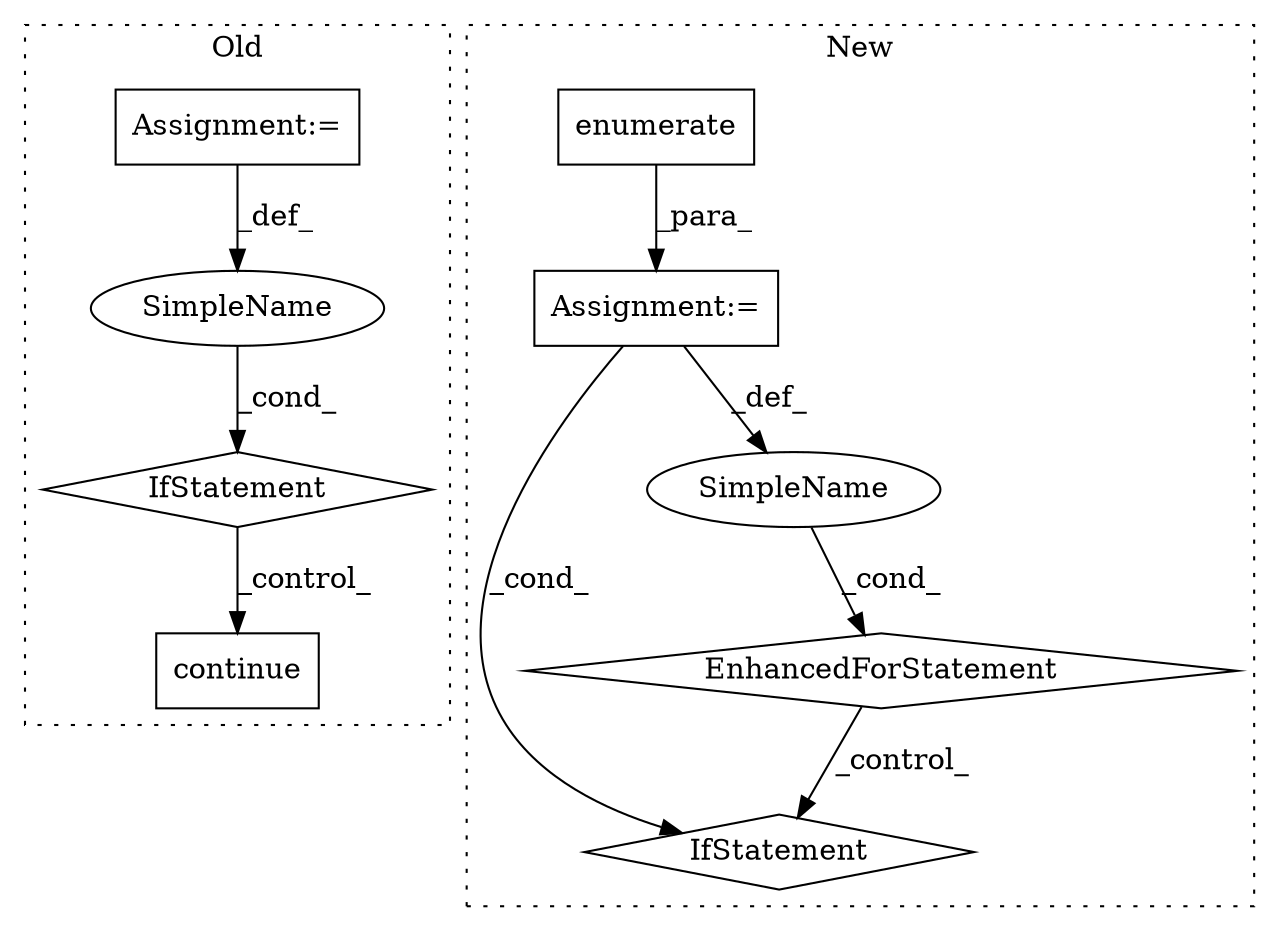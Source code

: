 digraph G {
subgraph cluster0 {
1 [label="continue" a="18" s="6346" l="9" shape="box"];
3 [label="Assignment:=" a="7" s="6177,6288" l="82,2" shape="box"];
4 [label="IfStatement" a="25" s="6302,6330" l="4,2" shape="diamond"];
5 [label="SimpleName" a="42" s="" l="" shape="ellipse"];
label = "Old";
style="dotted";
}
subgraph cluster1 {
2 [label="enumerate" a="32" s="9844,9903" l="10,1" shape="box"];
6 [label="Assignment:=" a="7" s="9738,9904" l="83,2" shape="box"];
7 [label="EnhancedForStatement" a="70" s="9738,9904" l="83,2" shape="diamond"];
8 [label="IfStatement" a="25" s="9918,9947" l="4,2" shape="diamond"];
9 [label="SimpleName" a="42" s="9833" l="8" shape="ellipse"];
label = "New";
style="dotted";
}
2 -> 6 [label="_para_"];
3 -> 5 [label="_def_"];
4 -> 1 [label="_control_"];
5 -> 4 [label="_cond_"];
6 -> 8 [label="_cond_"];
6 -> 9 [label="_def_"];
7 -> 8 [label="_control_"];
9 -> 7 [label="_cond_"];
}
